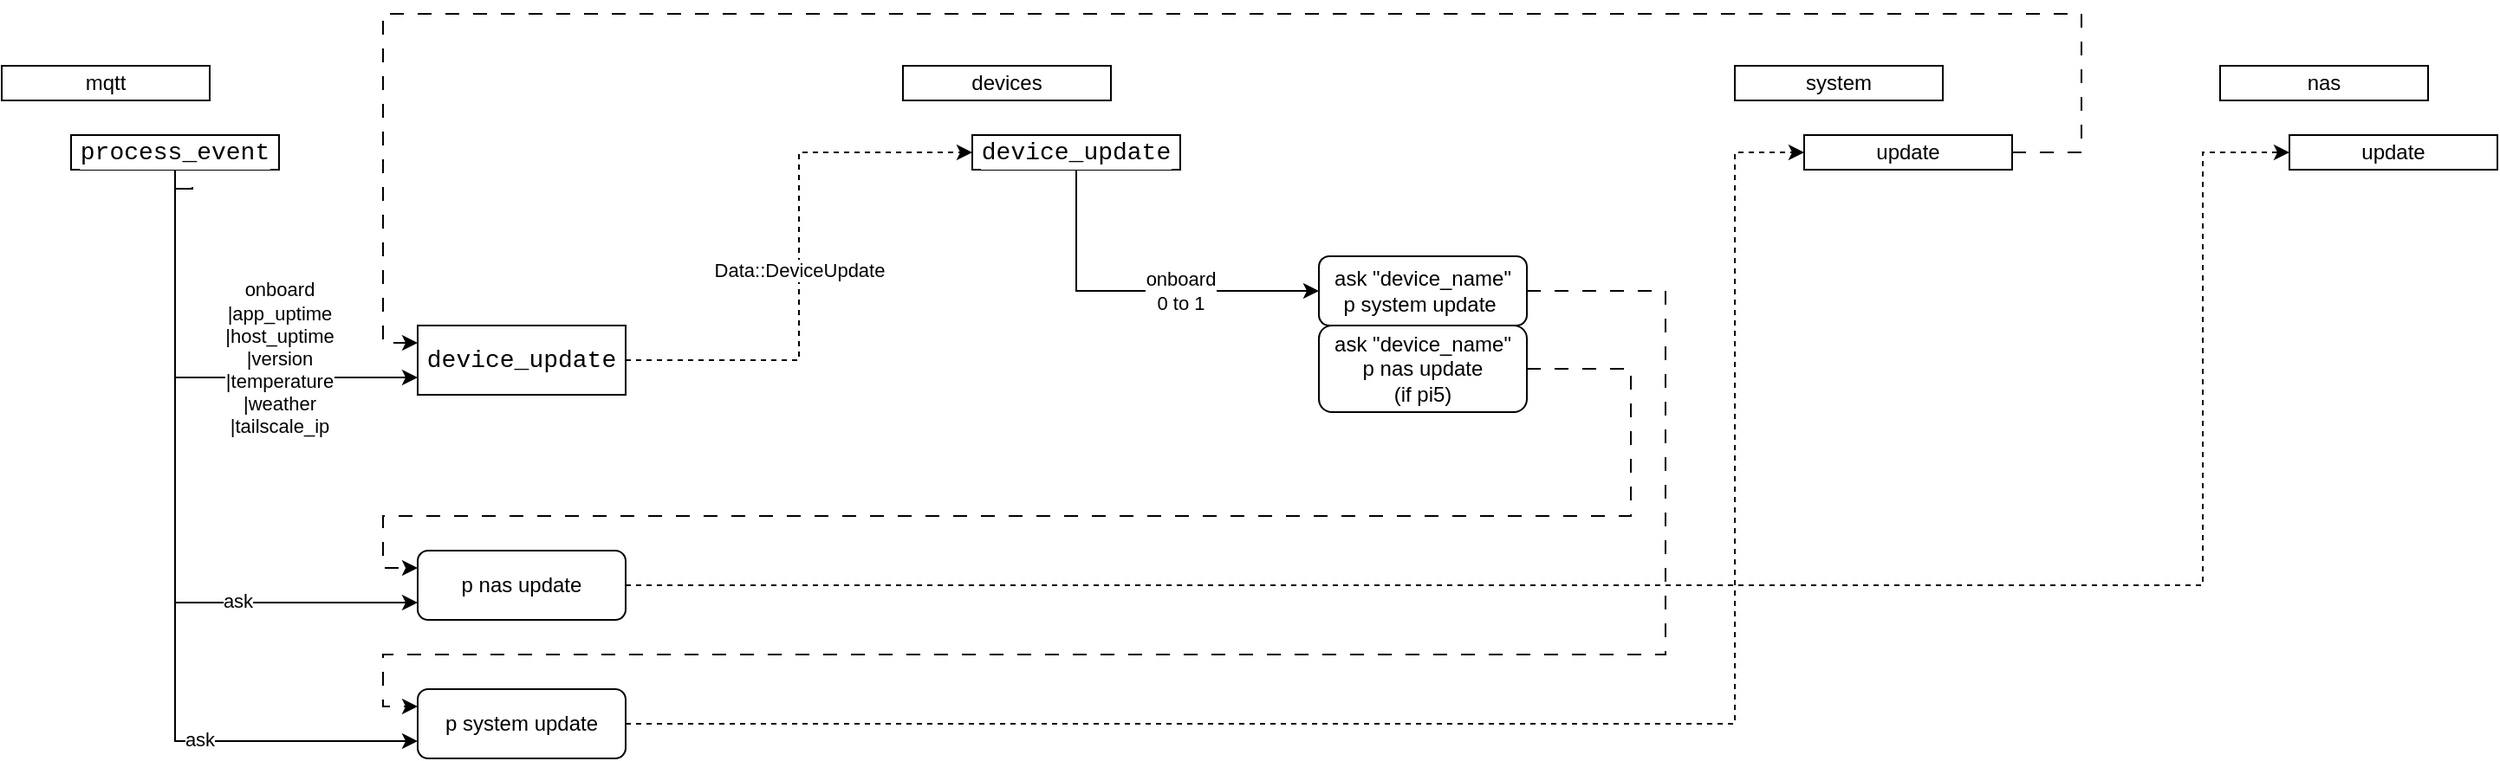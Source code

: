 <mxfile version="26.0.9" pages="2">
  <diagram name="Page-1" id="WN7ggcJXkTwT63_s0bg3">
    <mxGraphModel dx="1685" dy="1120" grid="1" gridSize="10" guides="1" tooltips="1" connect="1" arrows="1" fold="1" page="1" pageScale="1" pageWidth="850" pageHeight="1100" math="0" shadow="0">
      <root>
        <mxCell id="0" />
        <mxCell id="1" parent="0" />
        <mxCell id="TkMFkF6Ef02vG6fguBbQ-1" value="mqtt" style="rounded=0;whiteSpace=wrap;html=1;" vertex="1" parent="1">
          <mxGeometry x="80" y="190" width="120" height="20" as="geometry" />
        </mxCell>
        <mxCell id="TkMFkF6Ef02vG6fguBbQ-5" style="edgeStyle=orthogonalEdgeStyle;rounded=0;orthogonalLoop=1;jettySize=auto;html=1;entryX=0;entryY=0.75;entryDx=0;entryDy=0;exitX=0.5;exitY=1;exitDx=0;exitDy=0;" edge="1" parent="1" source="TkMFkF6Ef02vG6fguBbQ-2" target="TkMFkF6Ef02vG6fguBbQ-4">
          <mxGeometry relative="1" as="geometry" />
        </mxCell>
        <mxCell id="TkMFkF6Ef02vG6fguBbQ-21" value="onboard&lt;div&gt;|app_uptime&lt;/div&gt;&lt;div&gt;|host_uptime&lt;div&gt;|version&lt;/div&gt;&lt;div&gt;|temperature&lt;/div&gt;&lt;div&gt;|weather&lt;div&gt;|tailscale_ip&lt;/div&gt;&lt;/div&gt;&lt;/div&gt;" style="edgeLabel;html=1;align=center;verticalAlign=middle;resizable=0;points=[];" vertex="1" connectable="0" parent="TkMFkF6Ef02vG6fguBbQ-5">
          <mxGeometry x="-0.175" y="1" relative="1" as="geometry">
            <mxPoint x="59" y="1" as="offset" />
          </mxGeometry>
        </mxCell>
        <mxCell id="TkMFkF6Ef02vG6fguBbQ-33" style="edgeStyle=orthogonalEdgeStyle;rounded=0;orthogonalLoop=1;jettySize=auto;html=1;entryX=0;entryY=0.75;entryDx=0;entryDy=0;exitX=0.5;exitY=1;exitDx=0;exitDy=0;" edge="1" parent="1" source="TkMFkF6Ef02vG6fguBbQ-2" target="TkMFkF6Ef02vG6fguBbQ-32">
          <mxGeometry relative="1" as="geometry" />
        </mxCell>
        <mxCell id="TkMFkF6Ef02vG6fguBbQ-34" value="ask" style="edgeLabel;html=1;align=center;verticalAlign=middle;resizable=0;points=[];" vertex="1" connectable="0" parent="TkMFkF6Ef02vG6fguBbQ-33">
          <mxGeometry x="0.464" y="1" relative="1" as="geometry">
            <mxPoint as="offset" />
          </mxGeometry>
        </mxCell>
        <mxCell id="TkMFkF6Ef02vG6fguBbQ-2" value="&lt;div style=&quot;background-color: rgb(255, 255, 255); font-family: &amp;quot;Fira Code&amp;quot;, Consolas, &amp;quot;Microsoft Yahei&amp;quot;, Consolas, &amp;quot;Courier New&amp;quot;, monospace; font-size: 14px; line-height: 19px; white-space: pre;&quot;&gt;process_event&lt;/div&gt;" style="rounded=0;whiteSpace=wrap;html=1;" vertex="1" parent="1">
          <mxGeometry x="120" y="230" width="120" height="20" as="geometry" />
        </mxCell>
        <mxCell id="TkMFkF6Ef02vG6fguBbQ-25" style="edgeStyle=orthogonalEdgeStyle;rounded=0;orthogonalLoop=1;jettySize=auto;html=1;entryX=0;entryY=0.5;entryDx=0;entryDy=0;dashed=1;" edge="1" parent="1" source="TkMFkF6Ef02vG6fguBbQ-4" target="TkMFkF6Ef02vG6fguBbQ-24">
          <mxGeometry relative="1" as="geometry" />
        </mxCell>
        <mxCell id="TkMFkF6Ef02vG6fguBbQ-26" value="Data::DeviceUpdate" style="edgeLabel;html=1;align=center;verticalAlign=middle;resizable=0;points=[];" vertex="1" connectable="0" parent="TkMFkF6Ef02vG6fguBbQ-25">
          <mxGeometry x="-0.051" relative="1" as="geometry">
            <mxPoint as="offset" />
          </mxGeometry>
        </mxCell>
        <mxCell id="TkMFkF6Ef02vG6fguBbQ-4" value="&lt;div style=&quot;background-color: rgb(255, 255, 255); font-family: &amp;quot;Fira Code&amp;quot;, Consolas, &amp;quot;Microsoft Yahei&amp;quot;, Consolas, &amp;quot;Courier New&amp;quot;, monospace; font-size: 14px; line-height: 19px; white-space: pre;&quot;&gt;&lt;div style=&quot;line-height: 19px;&quot;&gt;device_update&lt;/div&gt;&lt;/div&gt;" style="rounded=0;whiteSpace=wrap;html=1;" vertex="1" parent="1">
          <mxGeometry x="320" y="340" width="120" height="40" as="geometry" />
        </mxCell>
        <mxCell id="TkMFkF6Ef02vG6fguBbQ-23" value="devices" style="rounded=0;whiteSpace=wrap;html=1;" vertex="1" parent="1">
          <mxGeometry x="600" y="190" width="120" height="20" as="geometry" />
        </mxCell>
        <mxCell id="TkMFkF6Ef02vG6fguBbQ-29" style="edgeStyle=orthogonalEdgeStyle;rounded=0;orthogonalLoop=1;jettySize=auto;html=1;entryX=0;entryY=0.5;entryDx=0;entryDy=0;exitX=0.5;exitY=1;exitDx=0;exitDy=0;" edge="1" parent="1" source="TkMFkF6Ef02vG6fguBbQ-24" target="TkMFkF6Ef02vG6fguBbQ-28">
          <mxGeometry relative="1" as="geometry" />
        </mxCell>
        <mxCell id="TkMFkF6Ef02vG6fguBbQ-30" value="onboard&lt;div&gt;0 to 1&lt;/div&gt;" style="edgeLabel;html=1;align=center;verticalAlign=middle;resizable=0;points=[];" vertex="1" connectable="0" parent="TkMFkF6Ef02vG6fguBbQ-29">
          <mxGeometry x="0.015" y="-1" relative="1" as="geometry">
            <mxPoint x="23" y="-1" as="offset" />
          </mxGeometry>
        </mxCell>
        <mxCell id="TkMFkF6Ef02vG6fguBbQ-24" value="&lt;div style=&quot;background-color: rgb(255, 255, 255); font-family: &amp;quot;Fira Code&amp;quot;, Consolas, &amp;quot;Microsoft Yahei&amp;quot;, Consolas, &amp;quot;Courier New&amp;quot;, monospace; font-size: 14px; line-height: 19px; white-space: pre;&quot;&gt;&lt;div style=&quot;line-height: 19px;&quot;&gt;device_update&lt;/div&gt;&lt;/div&gt;" style="rounded=0;whiteSpace=wrap;html=1;" vertex="1" parent="1">
          <mxGeometry x="640" y="230" width="120" height="20" as="geometry" />
        </mxCell>
        <mxCell id="TkMFkF6Ef02vG6fguBbQ-28" value="ask &quot;device_name&quot;&lt;div&gt;p system update&amp;nbsp;&lt;/div&gt;" style="rounded=1;whiteSpace=wrap;html=1;" vertex="1" parent="1">
          <mxGeometry x="840" y="300" width="120" height="40" as="geometry" />
        </mxCell>
        <mxCell id="TkMFkF6Ef02vG6fguBbQ-39" style="edgeStyle=orthogonalEdgeStyle;rounded=0;orthogonalLoop=1;jettySize=auto;html=1;entryX=0;entryY=0.5;entryDx=0;entryDy=0;dashed=1;exitX=1;exitY=0.5;exitDx=0;exitDy=0;" edge="1" parent="1" source="TkMFkF6Ef02vG6fguBbQ-32" target="TkMFkF6Ef02vG6fguBbQ-38">
          <mxGeometry relative="1" as="geometry">
            <Array as="points">
              <mxPoint x="1080" y="570" />
              <mxPoint x="1080" y="240" />
            </Array>
          </mxGeometry>
        </mxCell>
        <mxCell id="TkMFkF6Ef02vG6fguBbQ-32" value="p system update" style="rounded=1;whiteSpace=wrap;html=1;" vertex="1" parent="1">
          <mxGeometry x="320" y="550" width="120" height="40" as="geometry" />
        </mxCell>
        <mxCell id="TkMFkF6Ef02vG6fguBbQ-35" style="edgeStyle=orthogonalEdgeStyle;rounded=0;orthogonalLoop=1;jettySize=auto;html=1;entryX=0;entryY=0.25;entryDx=0;entryDy=0;dashed=1;exitX=1;exitY=0.5;exitDx=0;exitDy=0;dashPattern=8 8;" edge="1" parent="1" source="TkMFkF6Ef02vG6fguBbQ-28" target="TkMFkF6Ef02vG6fguBbQ-32">
          <mxGeometry relative="1" as="geometry">
            <mxPoint x="490" y="370" as="sourcePoint" />
            <mxPoint x="650" y="250" as="targetPoint" />
            <Array as="points">
              <mxPoint x="1040" y="320" />
              <mxPoint x="1040" y="530" />
              <mxPoint x="300" y="530" />
              <mxPoint x="300" y="560" />
            </Array>
          </mxGeometry>
        </mxCell>
        <mxCell id="TkMFkF6Ef02vG6fguBbQ-37" value="system" style="rounded=0;whiteSpace=wrap;html=1;" vertex="1" parent="1">
          <mxGeometry x="1080" y="190" width="120" height="20" as="geometry" />
        </mxCell>
        <mxCell id="TkMFkF6Ef02vG6fguBbQ-38" value="update" style="rounded=0;whiteSpace=wrap;html=1;" vertex="1" parent="1">
          <mxGeometry x="1120" y="230" width="120" height="20" as="geometry" />
        </mxCell>
        <mxCell id="TkMFkF6Ef02vG6fguBbQ-40" style="edgeStyle=orthogonalEdgeStyle;rounded=0;orthogonalLoop=1;jettySize=auto;html=1;entryX=0;entryY=0.25;entryDx=0;entryDy=0;dashed=1;exitX=1;exitY=0.5;exitDx=0;exitDy=0;dashPattern=8 8;" edge="1" parent="1" source="TkMFkF6Ef02vG6fguBbQ-38" target="TkMFkF6Ef02vG6fguBbQ-4">
          <mxGeometry relative="1" as="geometry">
            <mxPoint x="490" y="450" as="sourcePoint" />
            <mxPoint x="1130" y="250" as="targetPoint" />
            <Array as="points">
              <mxPoint x="1280" y="240" />
              <mxPoint x="1280" y="160" />
              <mxPoint x="300" y="160" />
              <mxPoint x="300" y="350" />
            </Array>
          </mxGeometry>
        </mxCell>
        <mxCell id="TkMFkF6Ef02vG6fguBbQ-41" value="ask &quot;device_name&quot;&lt;div&gt;p nas update&lt;/div&gt;&lt;div&gt;(if pi5)&lt;/div&gt;" style="rounded=1;whiteSpace=wrap;html=1;" vertex="1" parent="1">
          <mxGeometry x="840" y="340" width="120" height="50" as="geometry" />
        </mxCell>
        <mxCell id="TkMFkF6Ef02vG6fguBbQ-42" value="p nas update" style="rounded=1;whiteSpace=wrap;html=1;" vertex="1" parent="1">
          <mxGeometry x="320" y="470" width="120" height="40" as="geometry" />
        </mxCell>
        <mxCell id="TkMFkF6Ef02vG6fguBbQ-43" style="edgeStyle=orthogonalEdgeStyle;rounded=0;orthogonalLoop=1;jettySize=auto;html=1;entryX=0;entryY=0.75;entryDx=0;entryDy=0;exitX=0.5;exitY=1;exitDx=0;exitDy=0;" edge="1" parent="1" target="TkMFkF6Ef02vG6fguBbQ-42">
          <mxGeometry relative="1" as="geometry">
            <mxPoint x="190" y="260" as="sourcePoint" />
            <mxPoint x="330" y="590" as="targetPoint" />
            <Array as="points">
              <mxPoint x="180" y="261" />
              <mxPoint x="180" y="500" />
            </Array>
          </mxGeometry>
        </mxCell>
        <mxCell id="TkMFkF6Ef02vG6fguBbQ-44" value="ask" style="edgeLabel;html=1;align=center;verticalAlign=middle;resizable=0;points=[];" vertex="1" connectable="0" parent="TkMFkF6Ef02vG6fguBbQ-43">
          <mxGeometry x="0.464" y="1" relative="1" as="geometry">
            <mxPoint as="offset" />
          </mxGeometry>
        </mxCell>
        <mxCell id="TkMFkF6Ef02vG6fguBbQ-45" style="edgeStyle=orthogonalEdgeStyle;rounded=0;orthogonalLoop=1;jettySize=auto;html=1;entryX=0;entryY=0.25;entryDx=0;entryDy=0;dashed=1;exitX=1;exitY=0.5;exitDx=0;exitDy=0;dashPattern=8 8;" edge="1" parent="1" source="TkMFkF6Ef02vG6fguBbQ-41" target="TkMFkF6Ef02vG6fguBbQ-42">
          <mxGeometry relative="1" as="geometry">
            <mxPoint x="970" y="330" as="sourcePoint" />
            <mxPoint x="330" y="570" as="targetPoint" />
            <Array as="points">
              <mxPoint x="1020" y="365" />
              <mxPoint x="1020" y="450" />
              <mxPoint x="300" y="450" />
              <mxPoint x="300" y="480" />
            </Array>
          </mxGeometry>
        </mxCell>
        <mxCell id="TkMFkF6Ef02vG6fguBbQ-46" value="nas" style="rounded=0;whiteSpace=wrap;html=1;" vertex="1" parent="1">
          <mxGeometry x="1360" y="190" width="120" height="20" as="geometry" />
        </mxCell>
        <mxCell id="TkMFkF6Ef02vG6fguBbQ-47" value="update" style="rounded=0;whiteSpace=wrap;html=1;" vertex="1" parent="1">
          <mxGeometry x="1400" y="230" width="120" height="20" as="geometry" />
        </mxCell>
        <mxCell id="TkMFkF6Ef02vG6fguBbQ-48" style="edgeStyle=orthogonalEdgeStyle;rounded=0;orthogonalLoop=1;jettySize=auto;html=1;dashed=1;exitX=1;exitY=0.5;exitDx=0;exitDy=0;entryX=0;entryY=0.5;entryDx=0;entryDy=0;" edge="1" parent="1" source="TkMFkF6Ef02vG6fguBbQ-42" target="TkMFkF6Ef02vG6fguBbQ-47">
          <mxGeometry relative="1" as="geometry">
            <mxPoint x="450" y="580" as="sourcePoint" />
            <mxPoint x="1390" y="230" as="targetPoint" />
            <Array as="points">
              <mxPoint x="1350" y="490" />
              <mxPoint x="1350" y="240" />
            </Array>
          </mxGeometry>
        </mxCell>
      </root>
    </mxGraphModel>
  </diagram>
  <diagram id="v0aLbqF5PtF7z-K54UbD" name="第 2 页">
    <mxGraphModel dx="1434" dy="836" grid="1" gridSize="10" guides="1" tooltips="1" connect="1" arrows="1" fold="1" page="1" pageScale="1" pageWidth="1169" pageHeight="827" math="0" shadow="0">
      <root>
        <mxCell id="0" />
        <mxCell id="1" parent="0" />
        <mxCell id="dyDDDbS9iWWyLu6pUUos-1" value="" style="endArrow=none;html=1;rounded=0;" edge="1" parent="1">
          <mxGeometry width="50" height="50" relative="1" as="geometry">
            <mxPoint x="240" y="760" as="sourcePoint" />
            <mxPoint x="240" y="120" as="targetPoint" />
          </mxGeometry>
        </mxCell>
        <mxCell id="dyDDDbS9iWWyLu6pUUos-3" value="NAS&lt;div&gt;(Client)&lt;/div&gt;" style="text;html=1;align=center;verticalAlign=middle;whiteSpace=wrap;rounded=0;" vertex="1" parent="1">
          <mxGeometry x="210" y="80" width="60" height="40" as="geometry" />
        </mxCell>
        <mxCell id="dyDDDbS9iWWyLu6pUUos-4" value="monitor&lt;div&gt;(modify)&lt;/div&gt;" style="text;html=1;align=right;verticalAlign=middle;whiteSpace=wrap;rounded=0;" vertex="1" parent="1">
          <mxGeometry x="170" y="140" width="60" height="40" as="geometry" />
        </mxCell>
        <mxCell id="dyDDDbS9iWWyLu6pUUos-5" value="remote_modify" style="text;html=1;align=right;verticalAlign=middle;whiteSpace=wrap;rounded=0;" vertex="1" parent="1">
          <mxGeometry x="110" y="220" width="120" height="40" as="geometry" />
        </mxCell>
        <mxCell id="dyDDDbS9iWWyLu6pUUos-6" value="" style="curved=1;endArrow=classic;html=1;rounded=0;" edge="1" parent="1">
          <mxGeometry width="50" height="50" relative="1" as="geometry">
            <mxPoint x="240" y="160" as="sourcePoint" />
            <mxPoint x="240" y="240" as="targetPoint" />
            <Array as="points">
              <mxPoint x="190" y="210" />
            </Array>
          </mxGeometry>
        </mxCell>
        <mxCell id="dyDDDbS9iWWyLu6pUUos-7" value="" style="endArrow=none;html=1;rounded=0;" edge="1" parent="1">
          <mxGeometry width="50" height="50" relative="1" as="geometry">
            <mxPoint x="440" y="760" as="sourcePoint" />
            <mxPoint x="440" y="120" as="targetPoint" />
          </mxGeometry>
        </mxCell>
        <mxCell id="dyDDDbS9iWWyLu6pUUos-8" value="" style="endArrow=none;html=1;rounded=0;" edge="1" parent="1">
          <mxGeometry width="50" height="50" relative="1" as="geometry">
            <mxPoint x="600" y="760" as="sourcePoint" />
            <mxPoint x="600" y="120" as="targetPoint" />
          </mxGeometry>
        </mxCell>
        <mxCell id="dyDDDbS9iWWyLu6pUUos-9" value="Server" style="text;html=1;align=center;verticalAlign=middle;whiteSpace=wrap;rounded=0;" vertex="1" parent="1">
          <mxGeometry x="410" y="80" width="60" height="40" as="geometry" />
        </mxCell>
        <mxCell id="dyDDDbS9iWWyLu6pUUos-10" value="Server" style="text;html=1;align=center;verticalAlign=middle;whiteSpace=wrap;rounded=0;" vertex="1" parent="1">
          <mxGeometry x="570" y="80" width="60" height="40" as="geometry" />
        </mxCell>
        <mxCell id="dyDDDbS9iWWyLu6pUUos-11" value="" style="endArrow=classic;html=1;rounded=0;" edge="1" parent="1">
          <mxGeometry width="50" height="50" relative="1" as="geometry">
            <mxPoint x="240" y="240" as="sourcePoint" />
            <mxPoint x="440" y="240" as="targetPoint" />
          </mxGeometry>
        </mxCell>
        <mxCell id="dyDDDbS9iWWyLu6pUUos-14" value="update_item" style="edgeLabel;html=1;align=center;verticalAlign=middle;resizable=0;points=[];" vertex="1" connectable="0" parent="dyDDDbS9iWWyLu6pUUos-11">
          <mxGeometry x="-0.07" y="-2" relative="1" as="geometry">
            <mxPoint y="-2" as="offset" />
          </mxGeometry>
        </mxCell>
        <mxCell id="dyDDDbS9iWWyLu6pUUos-12" value="" style="endArrow=classic;html=1;rounded=0;" edge="1" parent="1">
          <mxGeometry width="50" height="50" relative="1" as="geometry">
            <mxPoint x="240" y="260" as="sourcePoint" />
            <mxPoint x="600" y="260" as="targetPoint" />
          </mxGeometry>
        </mxCell>
        <mxCell id="dyDDDbS9iWWyLu6pUUos-15" value="update_item" style="edgeLabel;html=1;align=center;verticalAlign=middle;resizable=0;points=[];" vertex="1" connectable="0" parent="dyDDDbS9iWWyLu6pUUos-12">
          <mxGeometry x="0.422" relative="1" as="geometry">
            <mxPoint as="offset" />
          </mxGeometry>
        </mxCell>
        <mxCell id="dyDDDbS9iWWyLu6pUUos-16" value="" style="endArrow=classic;html=1;rounded=0;" edge="1" parent="1">
          <mxGeometry width="50" height="50" relative="1" as="geometry">
            <mxPoint x="440" y="310" as="sourcePoint" />
            <mxPoint x="240" y="310" as="targetPoint" />
          </mxGeometry>
        </mxCell>
        <mxCell id="dyDDDbS9iWWyLu6pUUos-17" value="file_single" style="edgeLabel;html=1;align=center;verticalAlign=middle;resizable=0;points=[];" vertex="1" connectable="0" parent="dyDDDbS9iWWyLu6pUUos-16">
          <mxGeometry x="0.02" relative="1" as="geometry">
            <mxPoint as="offset" />
          </mxGeometry>
        </mxCell>
        <mxCell id="dyDDDbS9iWWyLu6pUUos-18" value="" style="endArrow=classic;html=1;rounded=0;" edge="1" parent="1">
          <mxGeometry width="50" height="50" relative="1" as="geometry">
            <mxPoint x="600" y="330" as="sourcePoint" />
            <mxPoint x="240" y="330" as="targetPoint" />
          </mxGeometry>
        </mxCell>
        <mxCell id="dyDDDbS9iWWyLu6pUUos-19" value="file_single" style="edgeLabel;html=1;align=center;verticalAlign=middle;resizable=0;points=[];" vertex="1" connectable="0" parent="dyDDDbS9iWWyLu6pUUos-18">
          <mxGeometry x="0.02" relative="1" as="geometry">
            <mxPoint x="64" as="offset" />
          </mxGeometry>
        </mxCell>
        <mxCell id="dyDDDbS9iWWyLu6pUUos-20" value="sync_file" style="text;html=1;align=right;verticalAlign=middle;whiteSpace=wrap;rounded=0;" vertex="1" parent="1">
          <mxGeometry x="110" y="300" width="120" height="40" as="geometry" />
        </mxCell>
        <mxCell id="dyDDDbS9iWWyLu6pUUos-21" value="" style="curved=1;endArrow=classic;html=1;rounded=0;" edge="1" parent="1">
          <mxGeometry width="50" height="50" relative="1" as="geometry">
            <mxPoint x="240" y="320" as="sourcePoint" />
            <mxPoint x="240" y="400" as="targetPoint" />
            <Array as="points">
              <mxPoint x="190" y="370" />
            </Array>
          </mxGeometry>
        </mxCell>
        <mxCell id="dyDDDbS9iWWyLu6pUUos-22" value="PUT" style="text;html=1;align=right;verticalAlign=middle;whiteSpace=wrap;rounded=0;" vertex="1" parent="1">
          <mxGeometry x="110" y="380" width="120" height="40" as="geometry" />
        </mxCell>
        <mxCell id="dyDDDbS9iWWyLu6pUUos-25" value="" style="endArrow=classic;html=1;rounded=0;" edge="1" parent="1">
          <mxGeometry width="50" height="50" relative="1" as="geometry">
            <mxPoint x="240" y="400" as="sourcePoint" />
            <mxPoint x="440" y="400" as="targetPoint" />
          </mxGeometry>
        </mxCell>
        <mxCell id="dyDDDbS9iWWyLu6pUUos-26" value="PUT file" style="edgeLabel;html=1;align=center;verticalAlign=middle;resizable=0;points=[];" vertex="1" connectable="0" parent="dyDDDbS9iWWyLu6pUUos-25">
          <mxGeometry x="-0.07" y="-2" relative="1" as="geometry">
            <mxPoint y="-2" as="offset" />
          </mxGeometry>
        </mxCell>
        <mxCell id="dyDDDbS9iWWyLu6pUUos-28" value="" style="endArrow=classic;html=1;rounded=0;" edge="1" parent="1">
          <mxGeometry width="50" height="50" relative="1" as="geometry">
            <mxPoint x="240" y="420" as="sourcePoint" />
            <mxPoint x="440" y="420" as="targetPoint" />
          </mxGeometry>
        </mxCell>
        <mxCell id="dyDDDbS9iWWyLu6pUUos-29" value="content" style="edgeLabel;html=1;align=center;verticalAlign=middle;resizable=0;points=[];" vertex="1" connectable="0" parent="dyDDDbS9iWWyLu6pUUos-28">
          <mxGeometry x="-0.07" y="-2" relative="1" as="geometry">
            <mxPoint y="-2" as="offset" />
          </mxGeometry>
        </mxCell>
        <mxCell id="dyDDDbS9iWWyLu6pUUos-31" value="" style="endArrow=classic;html=1;rounded=0;" edge="1" parent="1">
          <mxGeometry width="50" height="50" relative="1" as="geometry">
            <mxPoint x="240" y="450" as="sourcePoint" />
            <mxPoint x="600" y="450" as="targetPoint" />
          </mxGeometry>
        </mxCell>
        <mxCell id="dyDDDbS9iWWyLu6pUUos-32" value="PUT file" style="edgeLabel;html=1;align=center;verticalAlign=middle;resizable=0;points=[];" vertex="1" connectable="0" parent="dyDDDbS9iWWyLu6pUUos-31">
          <mxGeometry x="-0.07" y="-2" relative="1" as="geometry">
            <mxPoint y="-2" as="offset" />
          </mxGeometry>
        </mxCell>
        <mxCell id="dyDDDbS9iWWyLu6pUUos-33" value="" style="endArrow=classic;html=1;rounded=0;" edge="1" parent="1">
          <mxGeometry width="50" height="50" relative="1" as="geometry">
            <mxPoint x="240" y="470" as="sourcePoint" />
            <mxPoint x="600" y="470" as="targetPoint" />
          </mxGeometry>
        </mxCell>
        <mxCell id="dyDDDbS9iWWyLu6pUUos-34" value="content" style="edgeLabel;html=1;align=center;verticalAlign=middle;resizable=0;points=[];" vertex="1" connectable="0" parent="dyDDDbS9iWWyLu6pUUos-33">
          <mxGeometry x="-0.07" y="-2" relative="1" as="geometry">
            <mxPoint y="-2" as="offset" />
          </mxGeometry>
        </mxCell>
      </root>
    </mxGraphModel>
  </diagram>
</mxfile>
